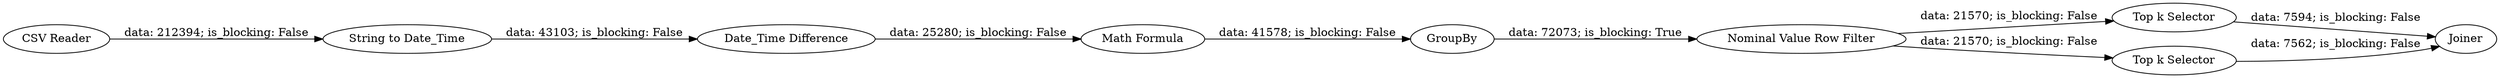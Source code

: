 digraph {
	"-8541574012898581896_1" [label="CSV Reader"]
	"-8541574012898581896_6" [label="Nominal Value Row Filter"]
	"-8541574012898581896_9" [label=Joiner]
	"-8541574012898581896_7" [label="Top k Selector"]
	"-8541574012898581896_5" [label=GroupBy]
	"-8541574012898581896_2" [label="String to Date_Time"]
	"-8541574012898581896_8" [label="Top k Selector"]
	"-8541574012898581896_4" [label="Math Formula"]
	"-8541574012898581896_3" [label="Date_Time Difference"]
	"-8541574012898581896_5" -> "-8541574012898581896_6" [label="data: 72073; is_blocking: True"]
	"-8541574012898581896_6" -> "-8541574012898581896_7" [label="data: 21570; is_blocking: False"]
	"-8541574012898581896_1" -> "-8541574012898581896_2" [label="data: 212394; is_blocking: False"]
	"-8541574012898581896_2" -> "-8541574012898581896_3" [label="data: 43103; is_blocking: False"]
	"-8541574012898581896_8" -> "-8541574012898581896_9" [label="data: 7562; is_blocking: False"]
	"-8541574012898581896_7" -> "-8541574012898581896_9" [label="data: 7594; is_blocking: False"]
	"-8541574012898581896_4" -> "-8541574012898581896_5" [label="data: 41578; is_blocking: False"]
	"-8541574012898581896_6" -> "-8541574012898581896_8" [label="data: 21570; is_blocking: False"]
	"-8541574012898581896_3" -> "-8541574012898581896_4" [label="data: 25280; is_blocking: False"]
	rankdir=LR
}
